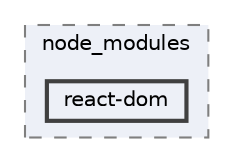digraph "pkiclassroomrescheduler/src/main/frontend/node_modules/react-dom"
{
 // LATEX_PDF_SIZE
  bgcolor="transparent";
  edge [fontname=Helvetica,fontsize=10,labelfontname=Helvetica,labelfontsize=10];
  node [fontname=Helvetica,fontsize=10,shape=box,height=0.2,width=0.4];
  compound=true
  subgraph clusterdir_72953eda66ccb3a2722c28e1c3e6c23b {
    graph [ bgcolor="#edf0f7", pencolor="grey50", label="node_modules", fontname=Helvetica,fontsize=10 style="filled,dashed", URL="dir_72953eda66ccb3a2722c28e1c3e6c23b.html",tooltip=""]
  dir_e1f6ca4650126aa8c43498d5cf760246 [label="react-dom", fillcolor="#edf0f7", color="grey25", style="filled,bold", URL="dir_e1f6ca4650126aa8c43498d5cf760246.html",tooltip=""];
  }
}
